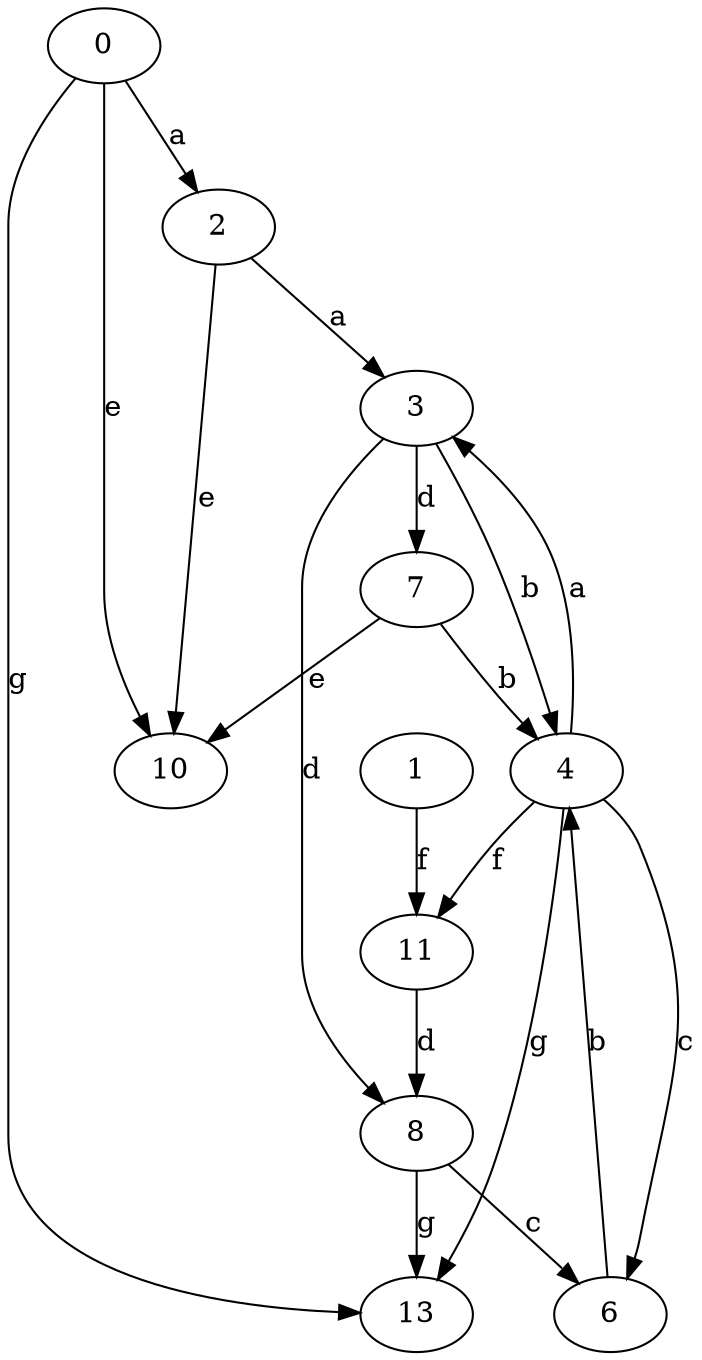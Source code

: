 strict digraph  {
2;
0;
1;
3;
4;
6;
7;
8;
10;
11;
13;
2 -> 3  [label=a];
2 -> 10  [label=e];
0 -> 2  [label=a];
0 -> 10  [label=e];
0 -> 13  [label=g];
1 -> 11  [label=f];
3 -> 4  [label=b];
3 -> 7  [label=d];
3 -> 8  [label=d];
4 -> 3  [label=a];
4 -> 6  [label=c];
4 -> 11  [label=f];
4 -> 13  [label=g];
6 -> 4  [label=b];
7 -> 4  [label=b];
7 -> 10  [label=e];
8 -> 6  [label=c];
8 -> 13  [label=g];
11 -> 8  [label=d];
}
